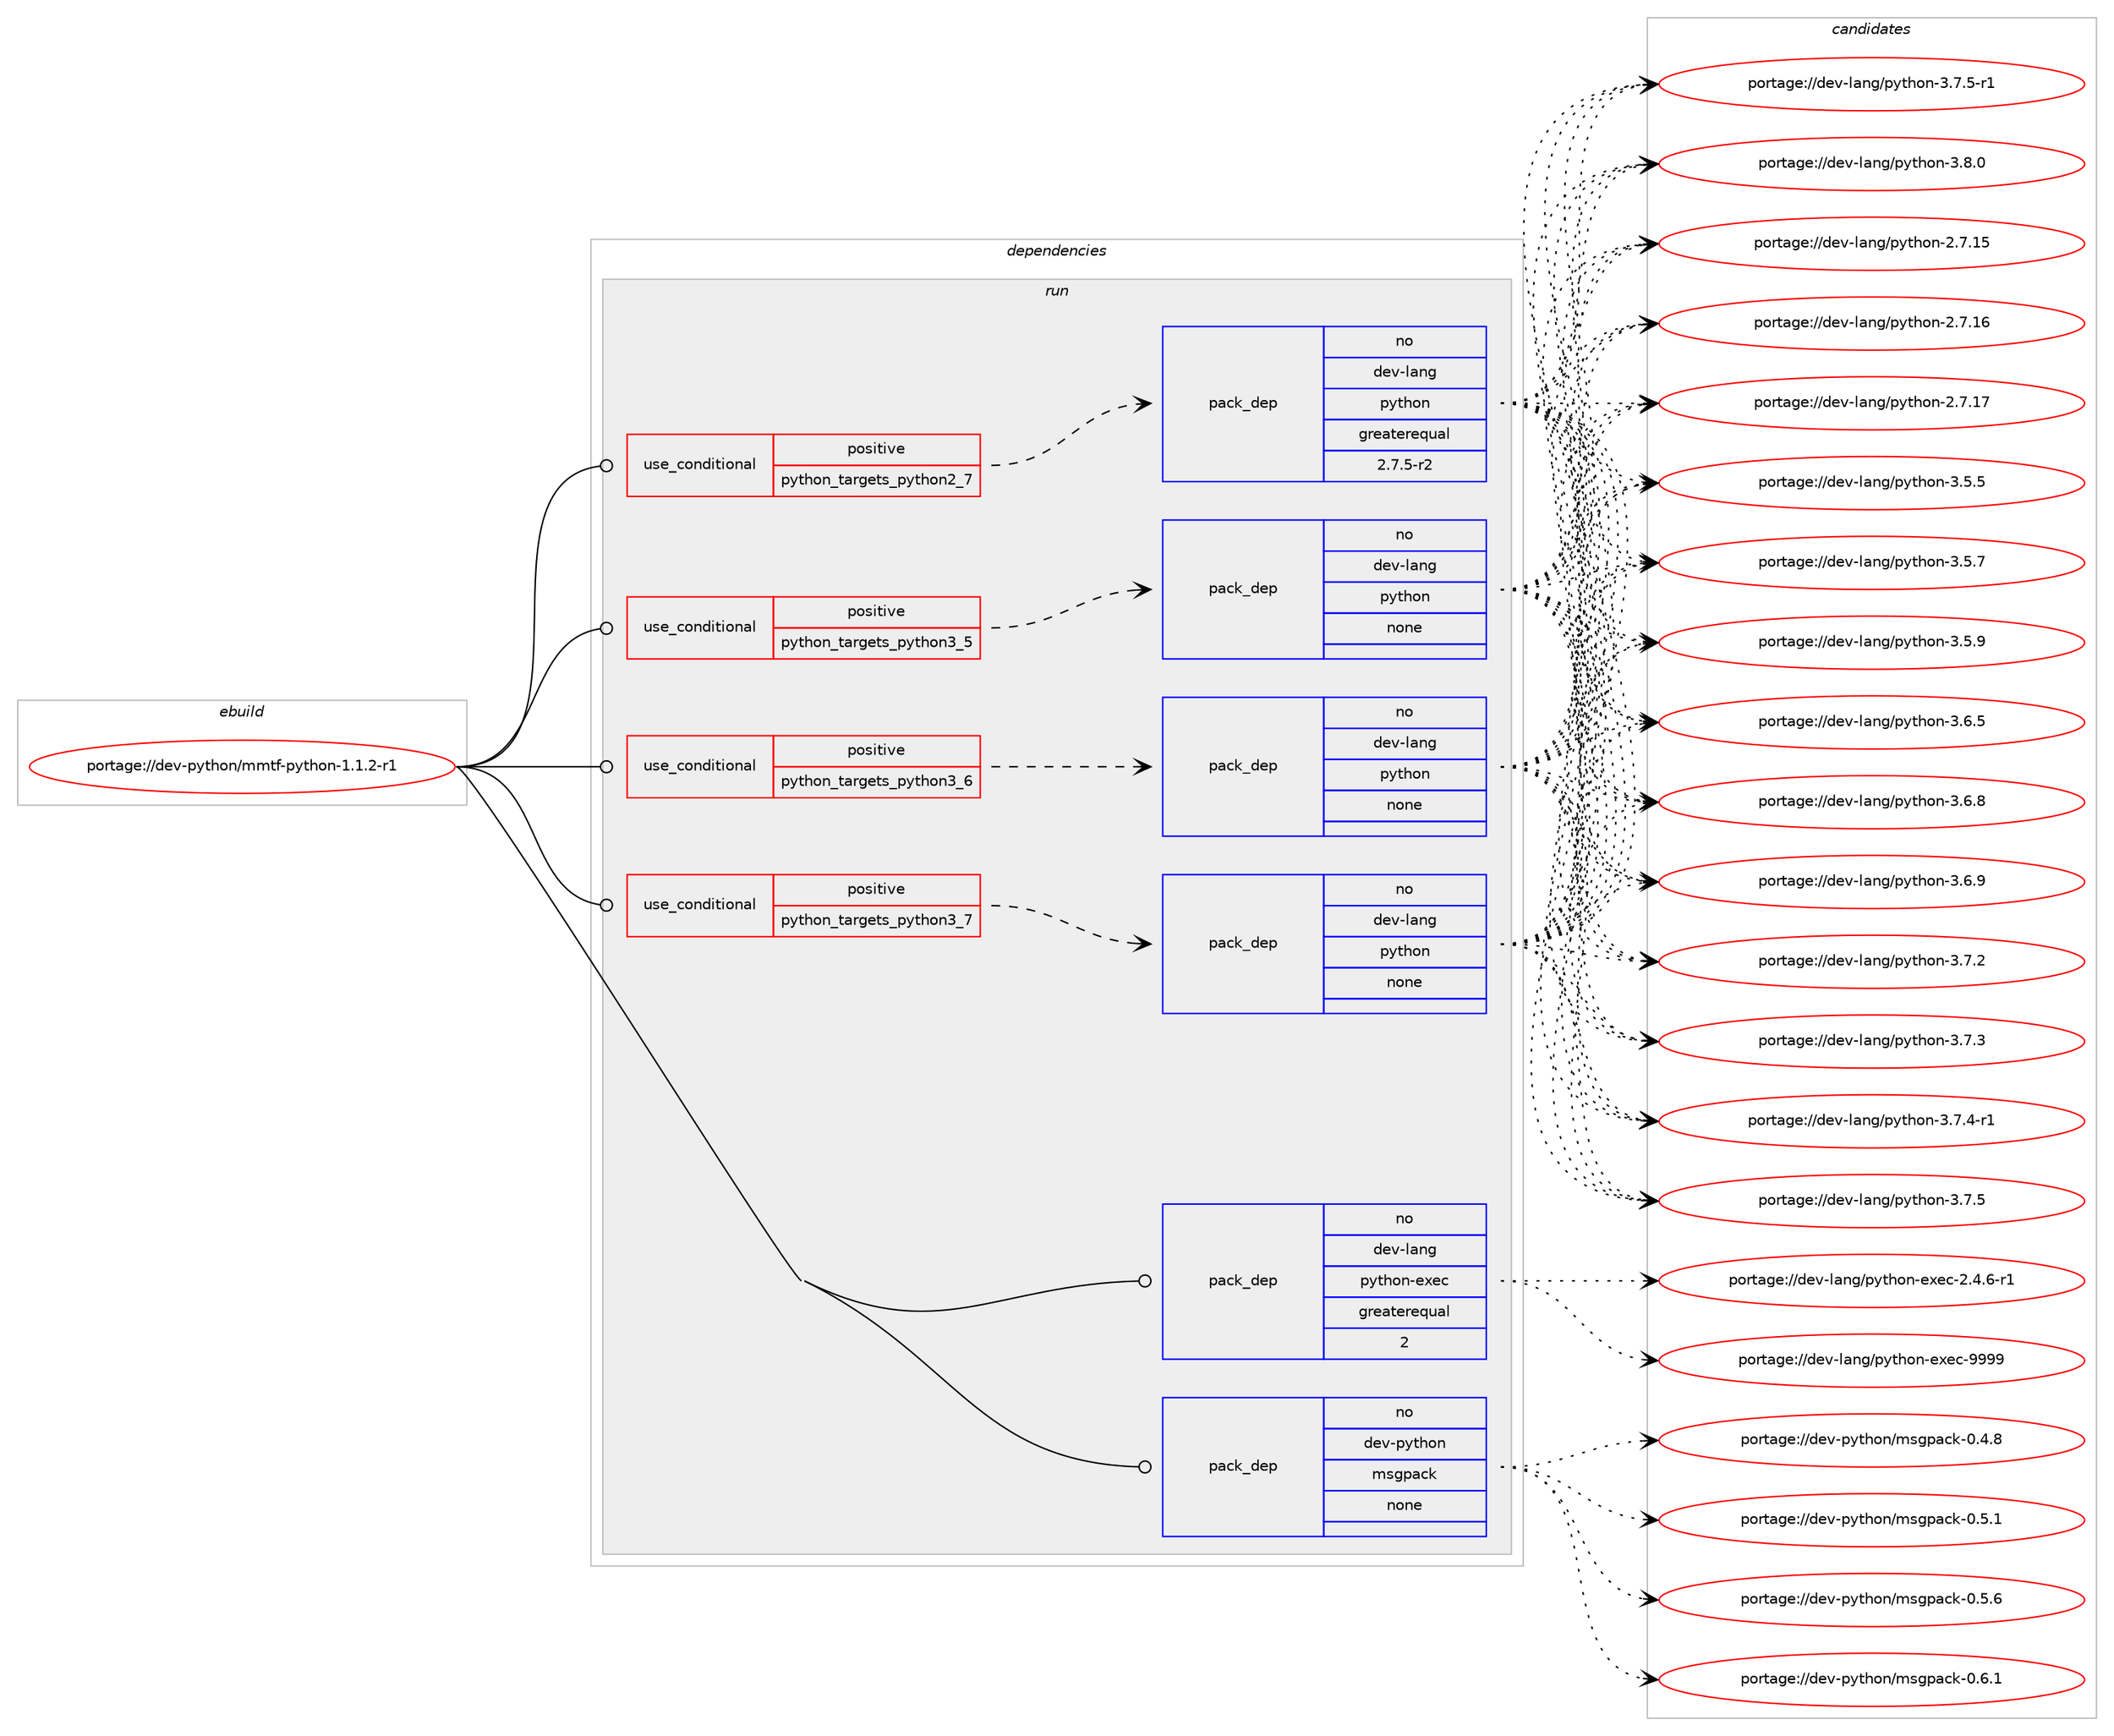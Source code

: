 digraph prolog {

# *************
# Graph options
# *************

newrank=true;
concentrate=true;
compound=true;
graph [rankdir=LR,fontname=Helvetica,fontsize=10,ranksep=1.5];#, ranksep=2.5, nodesep=0.2];
edge  [arrowhead=vee];
node  [fontname=Helvetica,fontsize=10];

# **********
# The ebuild
# **********

subgraph cluster_leftcol {
color=gray;
rank=same;
label=<<i>ebuild</i>>;
id [label="portage://dev-python/mmtf-python-1.1.2-r1", color=red, width=4, href="../dev-python/mmtf-python-1.1.2-r1.svg"];
}

# ****************
# The dependencies
# ****************

subgraph cluster_midcol {
color=gray;
label=<<i>dependencies</i>>;
subgraph cluster_compile {
fillcolor="#eeeeee";
style=filled;
label=<<i>compile</i>>;
}
subgraph cluster_compileandrun {
fillcolor="#eeeeee";
style=filled;
label=<<i>compile and run</i>>;
}
subgraph cluster_run {
fillcolor="#eeeeee";
style=filled;
label=<<i>run</i>>;
subgraph cond31840 {
dependency149632 [label=<<TABLE BORDER="0" CELLBORDER="1" CELLSPACING="0" CELLPADDING="4"><TR><TD ROWSPAN="3" CELLPADDING="10">use_conditional</TD></TR><TR><TD>positive</TD></TR><TR><TD>python_targets_python2_7</TD></TR></TABLE>>, shape=none, color=red];
subgraph pack114464 {
dependency149633 [label=<<TABLE BORDER="0" CELLBORDER="1" CELLSPACING="0" CELLPADDING="4" WIDTH="220"><TR><TD ROWSPAN="6" CELLPADDING="30">pack_dep</TD></TR><TR><TD WIDTH="110">no</TD></TR><TR><TD>dev-lang</TD></TR><TR><TD>python</TD></TR><TR><TD>greaterequal</TD></TR><TR><TD>2.7.5-r2</TD></TR></TABLE>>, shape=none, color=blue];
}
dependency149632:e -> dependency149633:w [weight=20,style="dashed",arrowhead="vee"];
}
id:e -> dependency149632:w [weight=20,style="solid",arrowhead="odot"];
subgraph cond31841 {
dependency149634 [label=<<TABLE BORDER="0" CELLBORDER="1" CELLSPACING="0" CELLPADDING="4"><TR><TD ROWSPAN="3" CELLPADDING="10">use_conditional</TD></TR><TR><TD>positive</TD></TR><TR><TD>python_targets_python3_5</TD></TR></TABLE>>, shape=none, color=red];
subgraph pack114465 {
dependency149635 [label=<<TABLE BORDER="0" CELLBORDER="1" CELLSPACING="0" CELLPADDING="4" WIDTH="220"><TR><TD ROWSPAN="6" CELLPADDING="30">pack_dep</TD></TR><TR><TD WIDTH="110">no</TD></TR><TR><TD>dev-lang</TD></TR><TR><TD>python</TD></TR><TR><TD>none</TD></TR><TR><TD></TD></TR></TABLE>>, shape=none, color=blue];
}
dependency149634:e -> dependency149635:w [weight=20,style="dashed",arrowhead="vee"];
}
id:e -> dependency149634:w [weight=20,style="solid",arrowhead="odot"];
subgraph cond31842 {
dependency149636 [label=<<TABLE BORDER="0" CELLBORDER="1" CELLSPACING="0" CELLPADDING="4"><TR><TD ROWSPAN="3" CELLPADDING="10">use_conditional</TD></TR><TR><TD>positive</TD></TR><TR><TD>python_targets_python3_6</TD></TR></TABLE>>, shape=none, color=red];
subgraph pack114466 {
dependency149637 [label=<<TABLE BORDER="0" CELLBORDER="1" CELLSPACING="0" CELLPADDING="4" WIDTH="220"><TR><TD ROWSPAN="6" CELLPADDING="30">pack_dep</TD></TR><TR><TD WIDTH="110">no</TD></TR><TR><TD>dev-lang</TD></TR><TR><TD>python</TD></TR><TR><TD>none</TD></TR><TR><TD></TD></TR></TABLE>>, shape=none, color=blue];
}
dependency149636:e -> dependency149637:w [weight=20,style="dashed",arrowhead="vee"];
}
id:e -> dependency149636:w [weight=20,style="solid",arrowhead="odot"];
subgraph cond31843 {
dependency149638 [label=<<TABLE BORDER="0" CELLBORDER="1" CELLSPACING="0" CELLPADDING="4"><TR><TD ROWSPAN="3" CELLPADDING="10">use_conditional</TD></TR><TR><TD>positive</TD></TR><TR><TD>python_targets_python3_7</TD></TR></TABLE>>, shape=none, color=red];
subgraph pack114467 {
dependency149639 [label=<<TABLE BORDER="0" CELLBORDER="1" CELLSPACING="0" CELLPADDING="4" WIDTH="220"><TR><TD ROWSPAN="6" CELLPADDING="30">pack_dep</TD></TR><TR><TD WIDTH="110">no</TD></TR><TR><TD>dev-lang</TD></TR><TR><TD>python</TD></TR><TR><TD>none</TD></TR><TR><TD></TD></TR></TABLE>>, shape=none, color=blue];
}
dependency149638:e -> dependency149639:w [weight=20,style="dashed",arrowhead="vee"];
}
id:e -> dependency149638:w [weight=20,style="solid",arrowhead="odot"];
subgraph pack114468 {
dependency149640 [label=<<TABLE BORDER="0" CELLBORDER="1" CELLSPACING="0" CELLPADDING="4" WIDTH="220"><TR><TD ROWSPAN="6" CELLPADDING="30">pack_dep</TD></TR><TR><TD WIDTH="110">no</TD></TR><TR><TD>dev-lang</TD></TR><TR><TD>python-exec</TD></TR><TR><TD>greaterequal</TD></TR><TR><TD>2</TD></TR></TABLE>>, shape=none, color=blue];
}
id:e -> dependency149640:w [weight=20,style="solid",arrowhead="odot"];
subgraph pack114469 {
dependency149641 [label=<<TABLE BORDER="0" CELLBORDER="1" CELLSPACING="0" CELLPADDING="4" WIDTH="220"><TR><TD ROWSPAN="6" CELLPADDING="30">pack_dep</TD></TR><TR><TD WIDTH="110">no</TD></TR><TR><TD>dev-python</TD></TR><TR><TD>msgpack</TD></TR><TR><TD>none</TD></TR><TR><TD></TD></TR></TABLE>>, shape=none, color=blue];
}
id:e -> dependency149641:w [weight=20,style="solid",arrowhead="odot"];
}
}

# **************
# The candidates
# **************

subgraph cluster_choices {
rank=same;
color=gray;
label=<<i>candidates</i>>;

subgraph choice114464 {
color=black;
nodesep=1;
choiceportage10010111845108971101034711212111610411111045504655464953 [label="portage://dev-lang/python-2.7.15", color=red, width=4,href="../dev-lang/python-2.7.15.svg"];
choiceportage10010111845108971101034711212111610411111045504655464954 [label="portage://dev-lang/python-2.7.16", color=red, width=4,href="../dev-lang/python-2.7.16.svg"];
choiceportage10010111845108971101034711212111610411111045504655464955 [label="portage://dev-lang/python-2.7.17", color=red, width=4,href="../dev-lang/python-2.7.17.svg"];
choiceportage100101118451089711010347112121116104111110455146534653 [label="portage://dev-lang/python-3.5.5", color=red, width=4,href="../dev-lang/python-3.5.5.svg"];
choiceportage100101118451089711010347112121116104111110455146534655 [label="portage://dev-lang/python-3.5.7", color=red, width=4,href="../dev-lang/python-3.5.7.svg"];
choiceportage100101118451089711010347112121116104111110455146534657 [label="portage://dev-lang/python-3.5.9", color=red, width=4,href="../dev-lang/python-3.5.9.svg"];
choiceportage100101118451089711010347112121116104111110455146544653 [label="portage://dev-lang/python-3.6.5", color=red, width=4,href="../dev-lang/python-3.6.5.svg"];
choiceportage100101118451089711010347112121116104111110455146544656 [label="portage://dev-lang/python-3.6.8", color=red, width=4,href="../dev-lang/python-3.6.8.svg"];
choiceportage100101118451089711010347112121116104111110455146544657 [label="portage://dev-lang/python-3.6.9", color=red, width=4,href="../dev-lang/python-3.6.9.svg"];
choiceportage100101118451089711010347112121116104111110455146554650 [label="portage://dev-lang/python-3.7.2", color=red, width=4,href="../dev-lang/python-3.7.2.svg"];
choiceportage100101118451089711010347112121116104111110455146554651 [label="portage://dev-lang/python-3.7.3", color=red, width=4,href="../dev-lang/python-3.7.3.svg"];
choiceportage1001011184510897110103471121211161041111104551465546524511449 [label="portage://dev-lang/python-3.7.4-r1", color=red, width=4,href="../dev-lang/python-3.7.4-r1.svg"];
choiceportage100101118451089711010347112121116104111110455146554653 [label="portage://dev-lang/python-3.7.5", color=red, width=4,href="../dev-lang/python-3.7.5.svg"];
choiceportage1001011184510897110103471121211161041111104551465546534511449 [label="portage://dev-lang/python-3.7.5-r1", color=red, width=4,href="../dev-lang/python-3.7.5-r1.svg"];
choiceportage100101118451089711010347112121116104111110455146564648 [label="portage://dev-lang/python-3.8.0", color=red, width=4,href="../dev-lang/python-3.8.0.svg"];
dependency149633:e -> choiceportage10010111845108971101034711212111610411111045504655464953:w [style=dotted,weight="100"];
dependency149633:e -> choiceportage10010111845108971101034711212111610411111045504655464954:w [style=dotted,weight="100"];
dependency149633:e -> choiceportage10010111845108971101034711212111610411111045504655464955:w [style=dotted,weight="100"];
dependency149633:e -> choiceportage100101118451089711010347112121116104111110455146534653:w [style=dotted,weight="100"];
dependency149633:e -> choiceportage100101118451089711010347112121116104111110455146534655:w [style=dotted,weight="100"];
dependency149633:e -> choiceportage100101118451089711010347112121116104111110455146534657:w [style=dotted,weight="100"];
dependency149633:e -> choiceportage100101118451089711010347112121116104111110455146544653:w [style=dotted,weight="100"];
dependency149633:e -> choiceportage100101118451089711010347112121116104111110455146544656:w [style=dotted,weight="100"];
dependency149633:e -> choiceportage100101118451089711010347112121116104111110455146544657:w [style=dotted,weight="100"];
dependency149633:e -> choiceportage100101118451089711010347112121116104111110455146554650:w [style=dotted,weight="100"];
dependency149633:e -> choiceportage100101118451089711010347112121116104111110455146554651:w [style=dotted,weight="100"];
dependency149633:e -> choiceportage1001011184510897110103471121211161041111104551465546524511449:w [style=dotted,weight="100"];
dependency149633:e -> choiceportage100101118451089711010347112121116104111110455146554653:w [style=dotted,weight="100"];
dependency149633:e -> choiceportage1001011184510897110103471121211161041111104551465546534511449:w [style=dotted,weight="100"];
dependency149633:e -> choiceportage100101118451089711010347112121116104111110455146564648:w [style=dotted,weight="100"];
}
subgraph choice114465 {
color=black;
nodesep=1;
choiceportage10010111845108971101034711212111610411111045504655464953 [label="portage://dev-lang/python-2.7.15", color=red, width=4,href="../dev-lang/python-2.7.15.svg"];
choiceportage10010111845108971101034711212111610411111045504655464954 [label="portage://dev-lang/python-2.7.16", color=red, width=4,href="../dev-lang/python-2.7.16.svg"];
choiceportage10010111845108971101034711212111610411111045504655464955 [label="portage://dev-lang/python-2.7.17", color=red, width=4,href="../dev-lang/python-2.7.17.svg"];
choiceportage100101118451089711010347112121116104111110455146534653 [label="portage://dev-lang/python-3.5.5", color=red, width=4,href="../dev-lang/python-3.5.5.svg"];
choiceportage100101118451089711010347112121116104111110455146534655 [label="portage://dev-lang/python-3.5.7", color=red, width=4,href="../dev-lang/python-3.5.7.svg"];
choiceportage100101118451089711010347112121116104111110455146534657 [label="portage://dev-lang/python-3.5.9", color=red, width=4,href="../dev-lang/python-3.5.9.svg"];
choiceportage100101118451089711010347112121116104111110455146544653 [label="portage://dev-lang/python-3.6.5", color=red, width=4,href="../dev-lang/python-3.6.5.svg"];
choiceportage100101118451089711010347112121116104111110455146544656 [label="portage://dev-lang/python-3.6.8", color=red, width=4,href="../dev-lang/python-3.6.8.svg"];
choiceportage100101118451089711010347112121116104111110455146544657 [label="portage://dev-lang/python-3.6.9", color=red, width=4,href="../dev-lang/python-3.6.9.svg"];
choiceportage100101118451089711010347112121116104111110455146554650 [label="portage://dev-lang/python-3.7.2", color=red, width=4,href="../dev-lang/python-3.7.2.svg"];
choiceportage100101118451089711010347112121116104111110455146554651 [label="portage://dev-lang/python-3.7.3", color=red, width=4,href="../dev-lang/python-3.7.3.svg"];
choiceportage1001011184510897110103471121211161041111104551465546524511449 [label="portage://dev-lang/python-3.7.4-r1", color=red, width=4,href="../dev-lang/python-3.7.4-r1.svg"];
choiceportage100101118451089711010347112121116104111110455146554653 [label="portage://dev-lang/python-3.7.5", color=red, width=4,href="../dev-lang/python-3.7.5.svg"];
choiceportage1001011184510897110103471121211161041111104551465546534511449 [label="portage://dev-lang/python-3.7.5-r1", color=red, width=4,href="../dev-lang/python-3.7.5-r1.svg"];
choiceportage100101118451089711010347112121116104111110455146564648 [label="portage://dev-lang/python-3.8.0", color=red, width=4,href="../dev-lang/python-3.8.0.svg"];
dependency149635:e -> choiceportage10010111845108971101034711212111610411111045504655464953:w [style=dotted,weight="100"];
dependency149635:e -> choiceportage10010111845108971101034711212111610411111045504655464954:w [style=dotted,weight="100"];
dependency149635:e -> choiceportage10010111845108971101034711212111610411111045504655464955:w [style=dotted,weight="100"];
dependency149635:e -> choiceportage100101118451089711010347112121116104111110455146534653:w [style=dotted,weight="100"];
dependency149635:e -> choiceportage100101118451089711010347112121116104111110455146534655:w [style=dotted,weight="100"];
dependency149635:e -> choiceportage100101118451089711010347112121116104111110455146534657:w [style=dotted,weight="100"];
dependency149635:e -> choiceportage100101118451089711010347112121116104111110455146544653:w [style=dotted,weight="100"];
dependency149635:e -> choiceportage100101118451089711010347112121116104111110455146544656:w [style=dotted,weight="100"];
dependency149635:e -> choiceportage100101118451089711010347112121116104111110455146544657:w [style=dotted,weight="100"];
dependency149635:e -> choiceportage100101118451089711010347112121116104111110455146554650:w [style=dotted,weight="100"];
dependency149635:e -> choiceportage100101118451089711010347112121116104111110455146554651:w [style=dotted,weight="100"];
dependency149635:e -> choiceportage1001011184510897110103471121211161041111104551465546524511449:w [style=dotted,weight="100"];
dependency149635:e -> choiceportage100101118451089711010347112121116104111110455146554653:w [style=dotted,weight="100"];
dependency149635:e -> choiceportage1001011184510897110103471121211161041111104551465546534511449:w [style=dotted,weight="100"];
dependency149635:e -> choiceportage100101118451089711010347112121116104111110455146564648:w [style=dotted,weight="100"];
}
subgraph choice114466 {
color=black;
nodesep=1;
choiceportage10010111845108971101034711212111610411111045504655464953 [label="portage://dev-lang/python-2.7.15", color=red, width=4,href="../dev-lang/python-2.7.15.svg"];
choiceportage10010111845108971101034711212111610411111045504655464954 [label="portage://dev-lang/python-2.7.16", color=red, width=4,href="../dev-lang/python-2.7.16.svg"];
choiceportage10010111845108971101034711212111610411111045504655464955 [label="portage://dev-lang/python-2.7.17", color=red, width=4,href="../dev-lang/python-2.7.17.svg"];
choiceportage100101118451089711010347112121116104111110455146534653 [label="portage://dev-lang/python-3.5.5", color=red, width=4,href="../dev-lang/python-3.5.5.svg"];
choiceportage100101118451089711010347112121116104111110455146534655 [label="portage://dev-lang/python-3.5.7", color=red, width=4,href="../dev-lang/python-3.5.7.svg"];
choiceportage100101118451089711010347112121116104111110455146534657 [label="portage://dev-lang/python-3.5.9", color=red, width=4,href="../dev-lang/python-3.5.9.svg"];
choiceportage100101118451089711010347112121116104111110455146544653 [label="portage://dev-lang/python-3.6.5", color=red, width=4,href="../dev-lang/python-3.6.5.svg"];
choiceportage100101118451089711010347112121116104111110455146544656 [label="portage://dev-lang/python-3.6.8", color=red, width=4,href="../dev-lang/python-3.6.8.svg"];
choiceportage100101118451089711010347112121116104111110455146544657 [label="portage://dev-lang/python-3.6.9", color=red, width=4,href="../dev-lang/python-3.6.9.svg"];
choiceportage100101118451089711010347112121116104111110455146554650 [label="portage://dev-lang/python-3.7.2", color=red, width=4,href="../dev-lang/python-3.7.2.svg"];
choiceportage100101118451089711010347112121116104111110455146554651 [label="portage://dev-lang/python-3.7.3", color=red, width=4,href="../dev-lang/python-3.7.3.svg"];
choiceportage1001011184510897110103471121211161041111104551465546524511449 [label="portage://dev-lang/python-3.7.4-r1", color=red, width=4,href="../dev-lang/python-3.7.4-r1.svg"];
choiceportage100101118451089711010347112121116104111110455146554653 [label="portage://dev-lang/python-3.7.5", color=red, width=4,href="../dev-lang/python-3.7.5.svg"];
choiceportage1001011184510897110103471121211161041111104551465546534511449 [label="portage://dev-lang/python-3.7.5-r1", color=red, width=4,href="../dev-lang/python-3.7.5-r1.svg"];
choiceportage100101118451089711010347112121116104111110455146564648 [label="portage://dev-lang/python-3.8.0", color=red, width=4,href="../dev-lang/python-3.8.0.svg"];
dependency149637:e -> choiceportage10010111845108971101034711212111610411111045504655464953:w [style=dotted,weight="100"];
dependency149637:e -> choiceportage10010111845108971101034711212111610411111045504655464954:w [style=dotted,weight="100"];
dependency149637:e -> choiceportage10010111845108971101034711212111610411111045504655464955:w [style=dotted,weight="100"];
dependency149637:e -> choiceportage100101118451089711010347112121116104111110455146534653:w [style=dotted,weight="100"];
dependency149637:e -> choiceportage100101118451089711010347112121116104111110455146534655:w [style=dotted,weight="100"];
dependency149637:e -> choiceportage100101118451089711010347112121116104111110455146534657:w [style=dotted,weight="100"];
dependency149637:e -> choiceportage100101118451089711010347112121116104111110455146544653:w [style=dotted,weight="100"];
dependency149637:e -> choiceportage100101118451089711010347112121116104111110455146544656:w [style=dotted,weight="100"];
dependency149637:e -> choiceportage100101118451089711010347112121116104111110455146544657:w [style=dotted,weight="100"];
dependency149637:e -> choiceportage100101118451089711010347112121116104111110455146554650:w [style=dotted,weight="100"];
dependency149637:e -> choiceportage100101118451089711010347112121116104111110455146554651:w [style=dotted,weight="100"];
dependency149637:e -> choiceportage1001011184510897110103471121211161041111104551465546524511449:w [style=dotted,weight="100"];
dependency149637:e -> choiceportage100101118451089711010347112121116104111110455146554653:w [style=dotted,weight="100"];
dependency149637:e -> choiceportage1001011184510897110103471121211161041111104551465546534511449:w [style=dotted,weight="100"];
dependency149637:e -> choiceportage100101118451089711010347112121116104111110455146564648:w [style=dotted,weight="100"];
}
subgraph choice114467 {
color=black;
nodesep=1;
choiceportage10010111845108971101034711212111610411111045504655464953 [label="portage://dev-lang/python-2.7.15", color=red, width=4,href="../dev-lang/python-2.7.15.svg"];
choiceportage10010111845108971101034711212111610411111045504655464954 [label="portage://dev-lang/python-2.7.16", color=red, width=4,href="../dev-lang/python-2.7.16.svg"];
choiceportage10010111845108971101034711212111610411111045504655464955 [label="portage://dev-lang/python-2.7.17", color=red, width=4,href="../dev-lang/python-2.7.17.svg"];
choiceportage100101118451089711010347112121116104111110455146534653 [label="portage://dev-lang/python-3.5.5", color=red, width=4,href="../dev-lang/python-3.5.5.svg"];
choiceportage100101118451089711010347112121116104111110455146534655 [label="portage://dev-lang/python-3.5.7", color=red, width=4,href="../dev-lang/python-3.5.7.svg"];
choiceportage100101118451089711010347112121116104111110455146534657 [label="portage://dev-lang/python-3.5.9", color=red, width=4,href="../dev-lang/python-3.5.9.svg"];
choiceportage100101118451089711010347112121116104111110455146544653 [label="portage://dev-lang/python-3.6.5", color=red, width=4,href="../dev-lang/python-3.6.5.svg"];
choiceportage100101118451089711010347112121116104111110455146544656 [label="portage://dev-lang/python-3.6.8", color=red, width=4,href="../dev-lang/python-3.6.8.svg"];
choiceportage100101118451089711010347112121116104111110455146544657 [label="portage://dev-lang/python-3.6.9", color=red, width=4,href="../dev-lang/python-3.6.9.svg"];
choiceportage100101118451089711010347112121116104111110455146554650 [label="portage://dev-lang/python-3.7.2", color=red, width=4,href="../dev-lang/python-3.7.2.svg"];
choiceportage100101118451089711010347112121116104111110455146554651 [label="portage://dev-lang/python-3.7.3", color=red, width=4,href="../dev-lang/python-3.7.3.svg"];
choiceportage1001011184510897110103471121211161041111104551465546524511449 [label="portage://dev-lang/python-3.7.4-r1", color=red, width=4,href="../dev-lang/python-3.7.4-r1.svg"];
choiceportage100101118451089711010347112121116104111110455146554653 [label="portage://dev-lang/python-3.7.5", color=red, width=4,href="../dev-lang/python-3.7.5.svg"];
choiceportage1001011184510897110103471121211161041111104551465546534511449 [label="portage://dev-lang/python-3.7.5-r1", color=red, width=4,href="../dev-lang/python-3.7.5-r1.svg"];
choiceportage100101118451089711010347112121116104111110455146564648 [label="portage://dev-lang/python-3.8.0", color=red, width=4,href="../dev-lang/python-3.8.0.svg"];
dependency149639:e -> choiceportage10010111845108971101034711212111610411111045504655464953:w [style=dotted,weight="100"];
dependency149639:e -> choiceportage10010111845108971101034711212111610411111045504655464954:w [style=dotted,weight="100"];
dependency149639:e -> choiceportage10010111845108971101034711212111610411111045504655464955:w [style=dotted,weight="100"];
dependency149639:e -> choiceportage100101118451089711010347112121116104111110455146534653:w [style=dotted,weight="100"];
dependency149639:e -> choiceportage100101118451089711010347112121116104111110455146534655:w [style=dotted,weight="100"];
dependency149639:e -> choiceportage100101118451089711010347112121116104111110455146534657:w [style=dotted,weight="100"];
dependency149639:e -> choiceportage100101118451089711010347112121116104111110455146544653:w [style=dotted,weight="100"];
dependency149639:e -> choiceportage100101118451089711010347112121116104111110455146544656:w [style=dotted,weight="100"];
dependency149639:e -> choiceportage100101118451089711010347112121116104111110455146544657:w [style=dotted,weight="100"];
dependency149639:e -> choiceportage100101118451089711010347112121116104111110455146554650:w [style=dotted,weight="100"];
dependency149639:e -> choiceportage100101118451089711010347112121116104111110455146554651:w [style=dotted,weight="100"];
dependency149639:e -> choiceportage1001011184510897110103471121211161041111104551465546524511449:w [style=dotted,weight="100"];
dependency149639:e -> choiceportage100101118451089711010347112121116104111110455146554653:w [style=dotted,weight="100"];
dependency149639:e -> choiceportage1001011184510897110103471121211161041111104551465546534511449:w [style=dotted,weight="100"];
dependency149639:e -> choiceportage100101118451089711010347112121116104111110455146564648:w [style=dotted,weight="100"];
}
subgraph choice114468 {
color=black;
nodesep=1;
choiceportage10010111845108971101034711212111610411111045101120101994550465246544511449 [label="portage://dev-lang/python-exec-2.4.6-r1", color=red, width=4,href="../dev-lang/python-exec-2.4.6-r1.svg"];
choiceportage10010111845108971101034711212111610411111045101120101994557575757 [label="portage://dev-lang/python-exec-9999", color=red, width=4,href="../dev-lang/python-exec-9999.svg"];
dependency149640:e -> choiceportage10010111845108971101034711212111610411111045101120101994550465246544511449:w [style=dotted,weight="100"];
dependency149640:e -> choiceportage10010111845108971101034711212111610411111045101120101994557575757:w [style=dotted,weight="100"];
}
subgraph choice114469 {
color=black;
nodesep=1;
choiceportage10010111845112121116104111110471091151031129799107454846524656 [label="portage://dev-python/msgpack-0.4.8", color=red, width=4,href="../dev-python/msgpack-0.4.8.svg"];
choiceportage10010111845112121116104111110471091151031129799107454846534649 [label="portage://dev-python/msgpack-0.5.1", color=red, width=4,href="../dev-python/msgpack-0.5.1.svg"];
choiceportage10010111845112121116104111110471091151031129799107454846534654 [label="portage://dev-python/msgpack-0.5.6", color=red, width=4,href="../dev-python/msgpack-0.5.6.svg"];
choiceportage10010111845112121116104111110471091151031129799107454846544649 [label="portage://dev-python/msgpack-0.6.1", color=red, width=4,href="../dev-python/msgpack-0.6.1.svg"];
dependency149641:e -> choiceportage10010111845112121116104111110471091151031129799107454846524656:w [style=dotted,weight="100"];
dependency149641:e -> choiceportage10010111845112121116104111110471091151031129799107454846534649:w [style=dotted,weight="100"];
dependency149641:e -> choiceportage10010111845112121116104111110471091151031129799107454846534654:w [style=dotted,weight="100"];
dependency149641:e -> choiceportage10010111845112121116104111110471091151031129799107454846544649:w [style=dotted,weight="100"];
}
}

}
